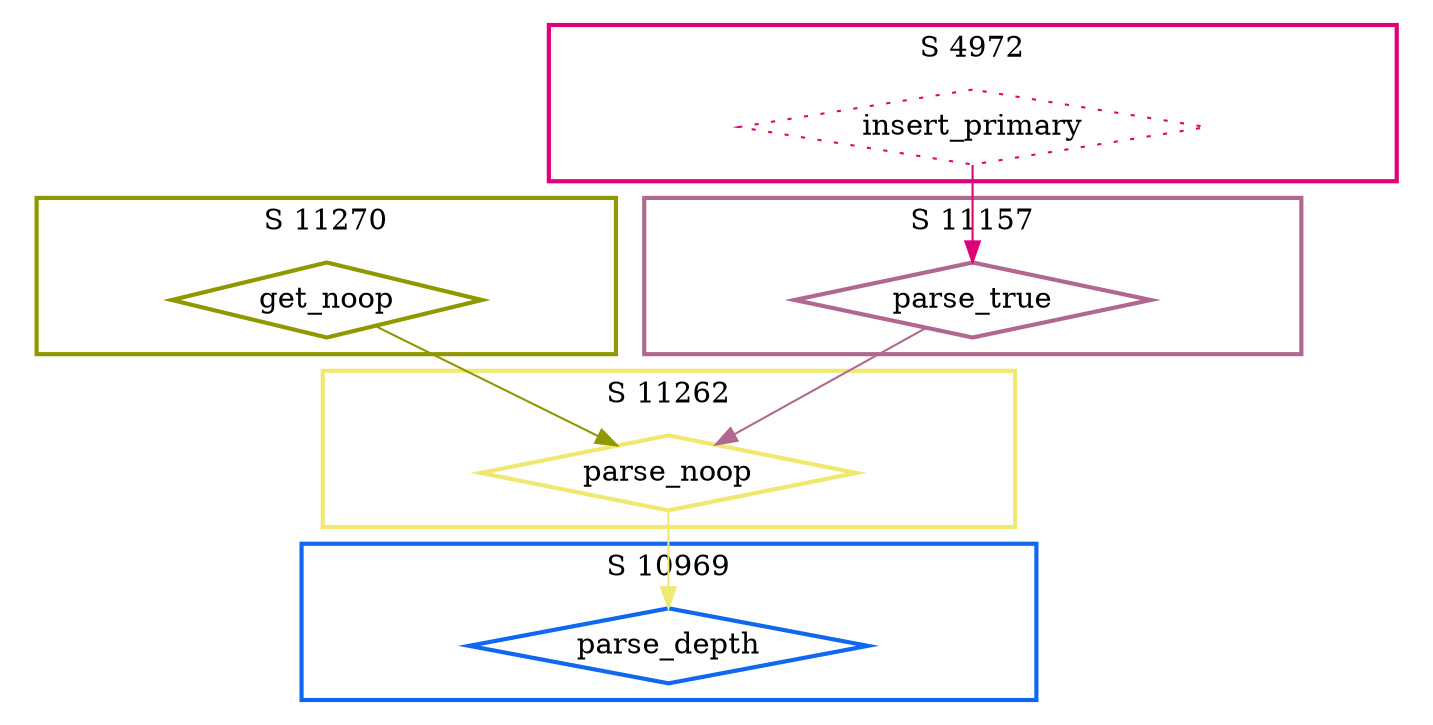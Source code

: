 digraph G {
  ratio=0.500000;
  "UV parse_true (11157)" [shape=diamond, label="parse_true",
                           color="#B06890", style=bold];
  "UV parse_depth (10969)" [shape=diamond, label="parse_depth",
                            color="#1068F0", style=bold];
  "UV parse_noop (11262)" [shape=diamond, label="parse_noop",
                           color="#F0E870", style=bold];
  "UV get_noop (11270)" [shape=diamond, label="get_noop", color="#909800",
                         style=bold];
  "UV insert_primary (4972)" [shape=diamond, label="insert_primary",
                              color="#E00078", style=dotted];
  
  subgraph cluster_11262 { label="S 11262";
    color="#F0E870";
    style=bold;
    "UV parse_noop (11262)"; };
  subgraph cluster_10969 { label="S 10969";
    color="#1068F0";
    style=bold;
    "UV parse_depth (10969)"; };
  subgraph cluster_4972 { label="S 4972";
    color="#E00078";
    style=bold;
    "UV insert_primary (4972)"; };
  subgraph cluster_11270 { label="S 11270";
    color="#909800";
    style=bold;
    "UV get_noop (11270)"; };
  subgraph cluster_11157 { label="S 11157";
    color="#B06890";
    style=bold;
    "UV parse_true (11157)"; };
  
  "UV parse_true (11157)" -> "UV parse_noop (11262)" [color="#B06890"];
  "UV parse_noop (11262)" -> "UV parse_depth (10969)" [color="#F0E870"];
  "UV get_noop (11270)" -> "UV parse_noop (11262)" [color="#909800"];
  "UV insert_primary (4972)" -> "UV parse_true (11157)" [color="#E00078"];
  
  }